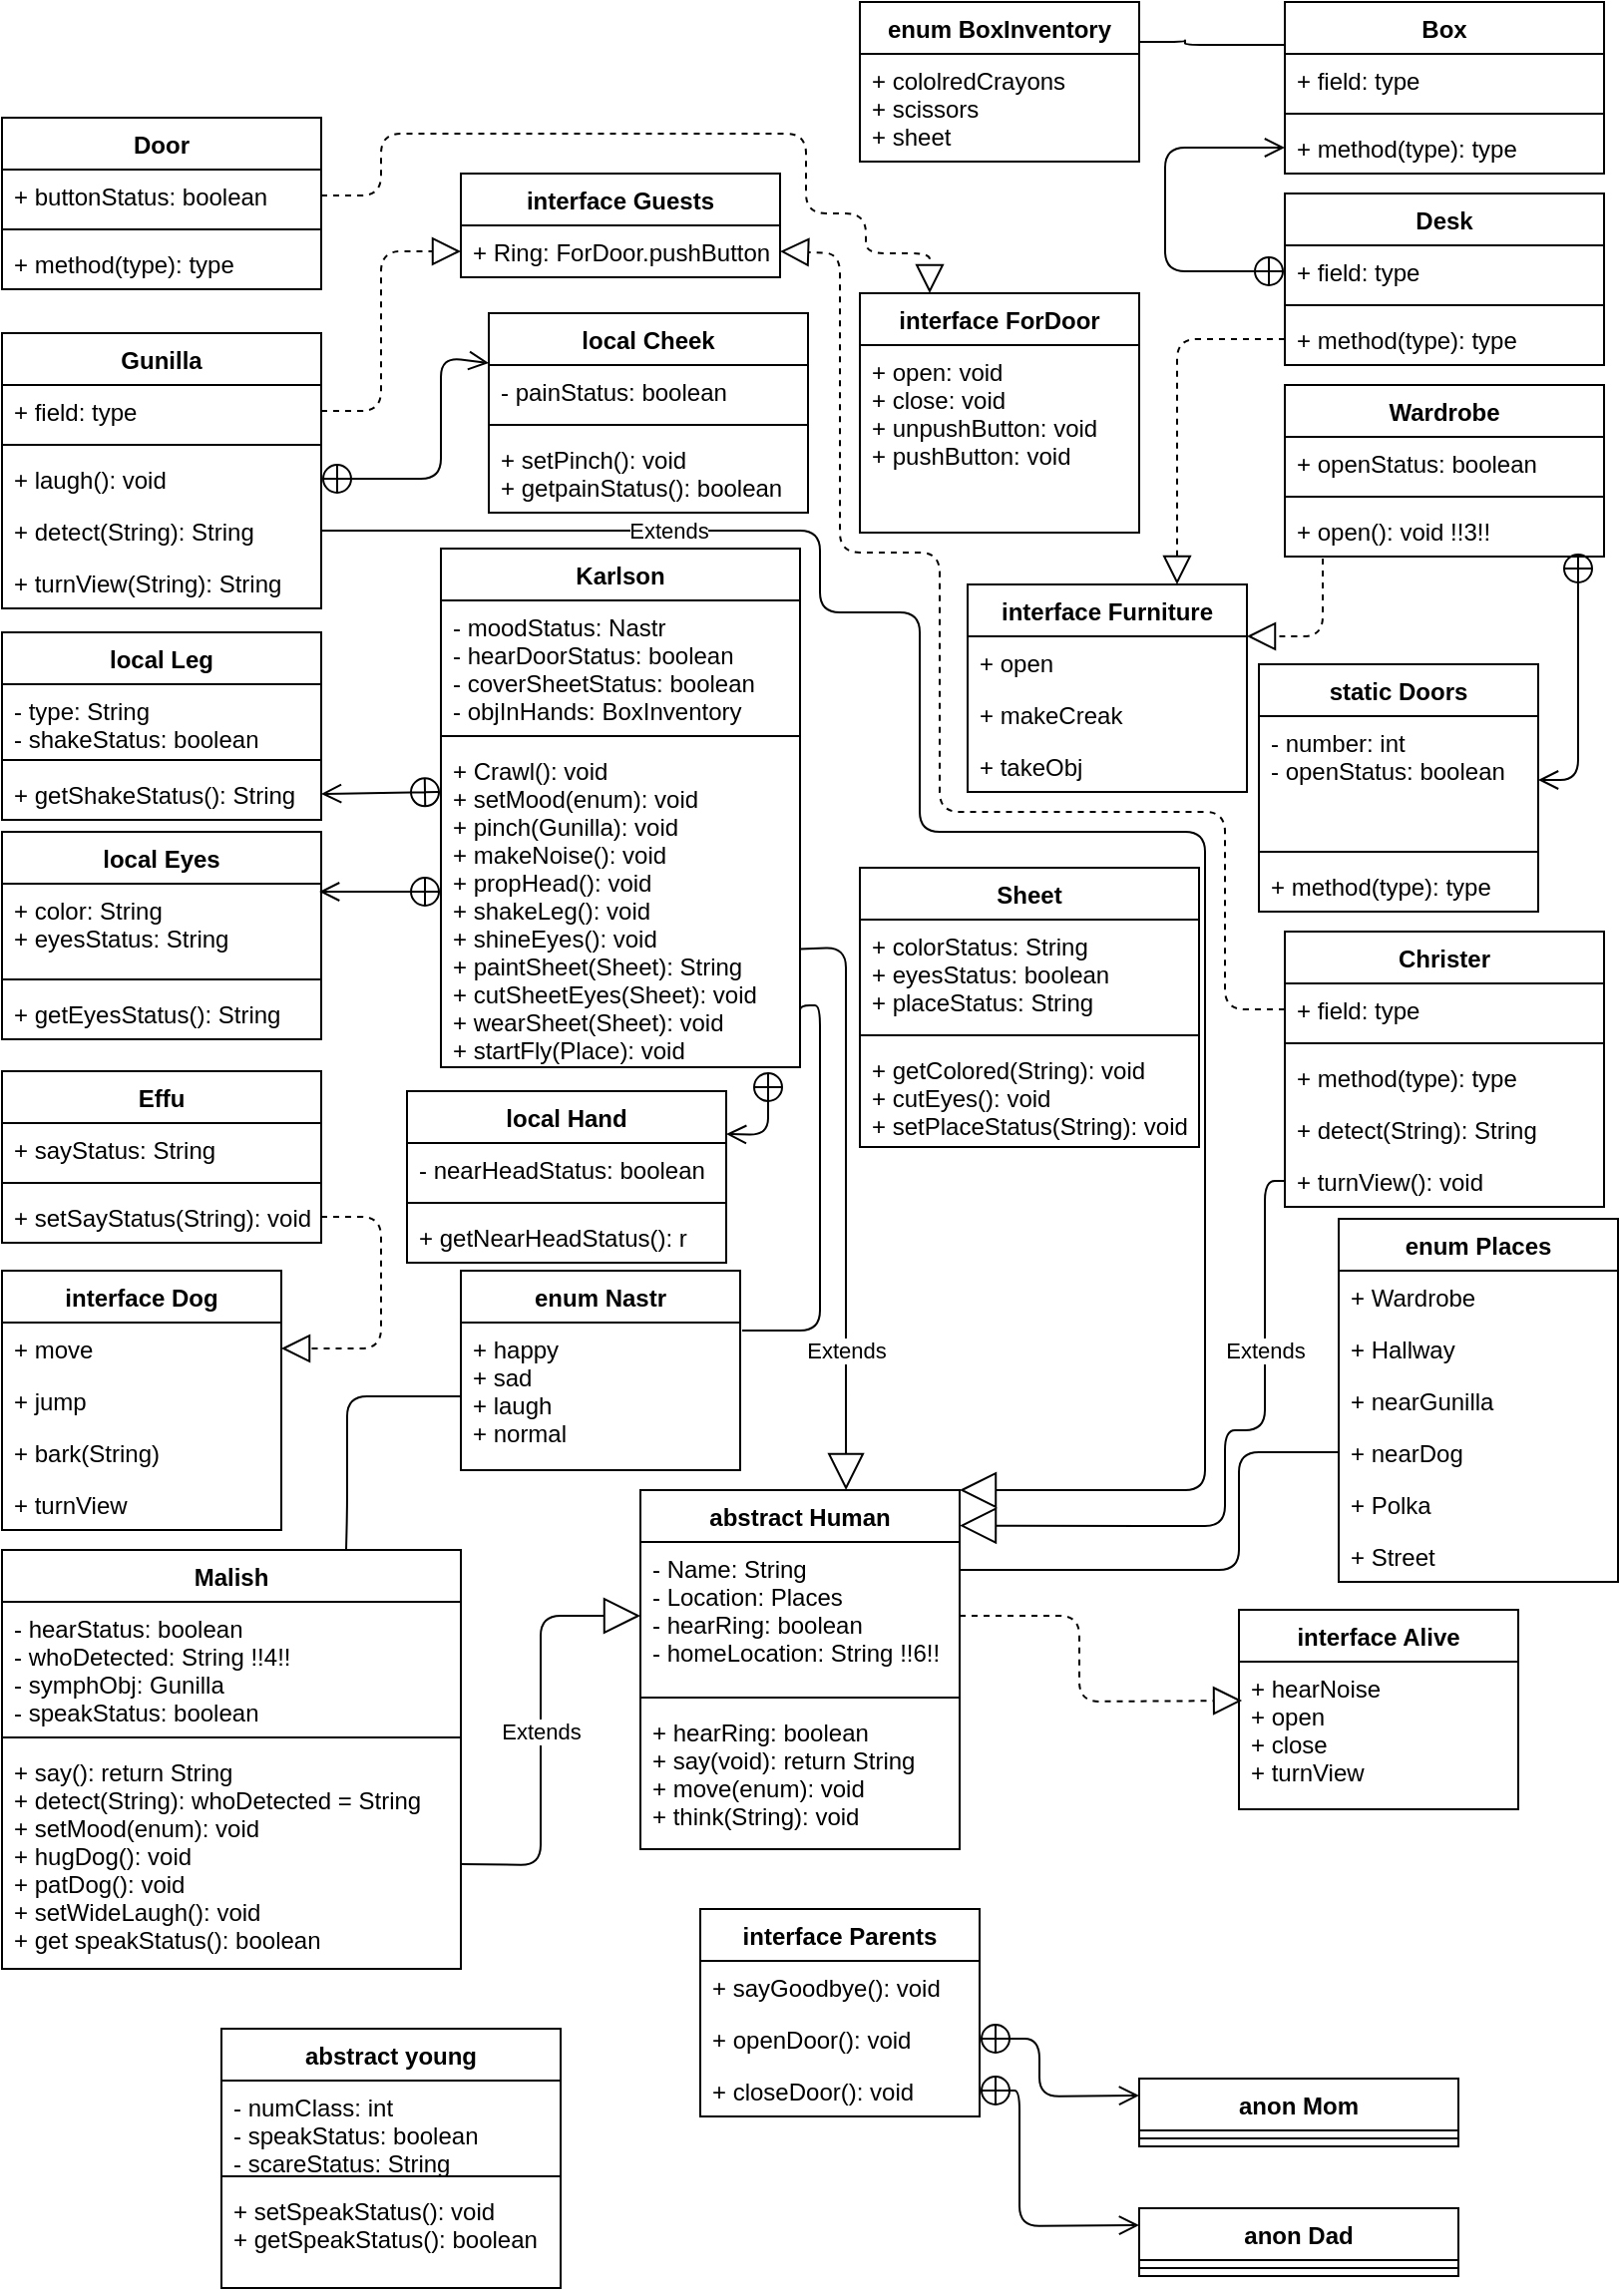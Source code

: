 <mxfile version="14.4.9" type="github">
  <diagram id="C5RBs43oDa-KdzZeNtuy" name="Page-1">
    <mxGraphModel dx="870" dy="623" grid="1" gridSize="10" guides="1" tooltips="1" connect="1" arrows="1" fold="1" page="1" pageScale="1" pageWidth="827" pageHeight="1169" math="0" shadow="0">
      <root>
        <mxCell id="WIyWlLk6GJQsqaUBKTNV-0" />
        <mxCell id="WIyWlLk6GJQsqaUBKTNV-1" parent="WIyWlLk6GJQsqaUBKTNV-0" />
        <mxCell id="yLyiOO5jgL0NWsvrxr1y-10" value="Malish" style="swimlane;fontStyle=1;align=center;verticalAlign=top;childLayout=stackLayout;horizontal=1;startSize=26;horizontalStack=0;resizeParent=1;resizeParentMax=0;resizeLast=0;collapsible=1;marginBottom=0;" parent="WIyWlLk6GJQsqaUBKTNV-1" vertex="1">
          <mxGeometry x="17" y="790" width="230" height="210" as="geometry" />
        </mxCell>
        <mxCell id="yLyiOO5jgL0NWsvrxr1y-11" value="- hearStatus: boolean&#xa;- whoDetected: String !!4!!&#xa;- symphObj: Gunilla&#xa;- speakStatus: boolean" style="text;strokeColor=none;fillColor=none;align=left;verticalAlign=top;spacingLeft=4;spacingRight=4;overflow=hidden;rotatable=0;points=[[0,0.5],[1,0.5]];portConstraint=eastwest;" parent="yLyiOO5jgL0NWsvrxr1y-10" vertex="1">
          <mxGeometry y="26" width="230" height="64" as="geometry" />
        </mxCell>
        <mxCell id="yLyiOO5jgL0NWsvrxr1y-12" value="" style="line;strokeWidth=1;fillColor=none;align=left;verticalAlign=middle;spacingTop=-1;spacingLeft=3;spacingRight=3;rotatable=0;labelPosition=right;points=[];portConstraint=eastwest;" parent="yLyiOO5jgL0NWsvrxr1y-10" vertex="1">
          <mxGeometry y="90" width="230" height="8" as="geometry" />
        </mxCell>
        <mxCell id="yLyiOO5jgL0NWsvrxr1y-13" value="+ say(): return String&#xa;+ detect(String): whoDetected = String&#xa;+ setMood(enum): void&#xa;+ hugDog(): void&#xa;+ patDog(): void&#xa;+ setWideLaugh(): void&#xa;+ get speakStatus(): boolean" style="text;strokeColor=none;fillColor=none;align=left;verticalAlign=top;spacingLeft=4;spacingRight=4;overflow=hidden;rotatable=0;points=[[0,0.5],[1,0.5]];portConstraint=eastwest;" parent="yLyiOO5jgL0NWsvrxr1y-10" vertex="1">
          <mxGeometry y="98" width="230" height="112" as="geometry" />
        </mxCell>
        <mxCell id="yLyiOO5jgL0NWsvrxr1y-14" value="Karlson" style="swimlane;fontStyle=1;align=center;verticalAlign=top;childLayout=stackLayout;horizontal=1;startSize=26;horizontalStack=0;resizeParent=1;resizeParentMax=0;resizeLast=0;collapsible=1;marginBottom=0;" parent="WIyWlLk6GJQsqaUBKTNV-1" vertex="1">
          <mxGeometry x="237" y="288" width="180" height="260" as="geometry" />
        </mxCell>
        <mxCell id="yLyiOO5jgL0NWsvrxr1y-15" value="- moodStatus: Nastr&#xa;- hearDoorStatus: boolean&#xa;- coverSheetStatus: boolean&#xa;- objInHands: BoxInventory" style="text;strokeColor=none;fillColor=none;align=left;verticalAlign=top;spacingLeft=4;spacingRight=4;overflow=hidden;rotatable=0;points=[[0,0.5],[1,0.5]];portConstraint=eastwest;" parent="yLyiOO5jgL0NWsvrxr1y-14" vertex="1">
          <mxGeometry y="26" width="180" height="64" as="geometry" />
        </mxCell>
        <mxCell id="yLyiOO5jgL0NWsvrxr1y-16" value="" style="line;strokeWidth=1;fillColor=none;align=left;verticalAlign=middle;spacingTop=-1;spacingLeft=3;spacingRight=3;rotatable=0;labelPosition=right;points=[];portConstraint=eastwest;" parent="yLyiOO5jgL0NWsvrxr1y-14" vertex="1">
          <mxGeometry y="90" width="180" height="8" as="geometry" />
        </mxCell>
        <mxCell id="yLyiOO5jgL0NWsvrxr1y-17" value="+ Crawl(): void&#xa;+ setMood(enum): void&#xa;+ pinch(Gunilla): void&#xa;+ makeNoise(): void&#xa;+ propHead(): void&#xa;+ shakeLeg(): void&#xa;+ shineEyes(): void&#xa;+ paintSheet(Sheet): String&#xa;+ cutSheetEyes(Sheet): void&#xa;+ wearSheet(Sheet): void&#xa;+ startFly(Place): void" style="text;strokeColor=none;fillColor=none;align=left;verticalAlign=top;spacingLeft=4;spacingRight=4;overflow=hidden;rotatable=0;points=[[0,0.5],[1,0.5]];portConstraint=eastwest;" parent="yLyiOO5jgL0NWsvrxr1y-14" vertex="1">
          <mxGeometry y="98" width="180" height="162" as="geometry" />
        </mxCell>
        <mxCell id="yLyiOO5jgL0NWsvrxr1y-18" value="enum Places" style="swimlane;fontStyle=1;childLayout=stackLayout;horizontal=1;startSize=26;fillColor=none;horizontalStack=0;resizeParent=1;resizeParentMax=0;resizeLast=0;collapsible=1;marginBottom=0;" parent="WIyWlLk6GJQsqaUBKTNV-1" vertex="1">
          <mxGeometry x="687" y="624" width="140" height="182" as="geometry" />
        </mxCell>
        <mxCell id="yLyiOO5jgL0NWsvrxr1y-19" value="+ Wardrobe" style="text;strokeColor=none;fillColor=none;align=left;verticalAlign=top;spacingLeft=4;spacingRight=4;overflow=hidden;rotatable=0;points=[[0,0.5],[1,0.5]];portConstraint=eastwest;" parent="yLyiOO5jgL0NWsvrxr1y-18" vertex="1">
          <mxGeometry y="26" width="140" height="26" as="geometry" />
        </mxCell>
        <mxCell id="Pf3YUpGVRyEl7sNkMcrn-45" value="+ Hallway" style="text;strokeColor=none;fillColor=none;align=left;verticalAlign=top;spacingLeft=4;spacingRight=4;overflow=hidden;rotatable=0;points=[[0,0.5],[1,0.5]];portConstraint=eastwest;" vertex="1" parent="yLyiOO5jgL0NWsvrxr1y-18">
          <mxGeometry y="52" width="140" height="26" as="geometry" />
        </mxCell>
        <mxCell id="Pf3YUpGVRyEl7sNkMcrn-55" value="+ nearGunilla" style="text;strokeColor=none;fillColor=none;align=left;verticalAlign=top;spacingLeft=4;spacingRight=4;overflow=hidden;rotatable=0;points=[[0,0.5],[1,0.5]];portConstraint=eastwest;" vertex="1" parent="yLyiOO5jgL0NWsvrxr1y-18">
          <mxGeometry y="78" width="140" height="26" as="geometry" />
        </mxCell>
        <mxCell id="Pf3YUpGVRyEl7sNkMcrn-63" value="+ nearDog" style="text;strokeColor=none;fillColor=none;align=left;verticalAlign=top;spacingLeft=4;spacingRight=4;overflow=hidden;rotatable=0;points=[[0,0.5],[1,0.5]];portConstraint=eastwest;" vertex="1" parent="yLyiOO5jgL0NWsvrxr1y-18">
          <mxGeometry y="104" width="140" height="26" as="geometry" />
        </mxCell>
        <mxCell id="yLyiOO5jgL0NWsvrxr1y-20" value="+ Polka" style="text;strokeColor=none;fillColor=none;align=left;verticalAlign=top;spacingLeft=4;spacingRight=4;overflow=hidden;rotatable=0;points=[[0,0.5],[1,0.5]];portConstraint=eastwest;" parent="yLyiOO5jgL0NWsvrxr1y-18" vertex="1">
          <mxGeometry y="130" width="140" height="26" as="geometry" />
        </mxCell>
        <mxCell id="yLyiOO5jgL0NWsvrxr1y-21" value="+ Street" style="text;strokeColor=none;fillColor=none;align=left;verticalAlign=top;spacingLeft=4;spacingRight=4;overflow=hidden;rotatable=0;points=[[0,0.5],[1,0.5]];portConstraint=eastwest;" parent="yLyiOO5jgL0NWsvrxr1y-18" vertex="1">
          <mxGeometry y="156" width="140" height="26" as="geometry" />
        </mxCell>
        <mxCell id="yLyiOO5jgL0NWsvrxr1y-25" value="" style="endArrow=none;html=1;edgeStyle=orthogonalEdgeStyle;exitX=0;exitY=0.5;exitDx=0;exitDy=0;" parent="WIyWlLk6GJQsqaUBKTNV-1" source="Pf3YUpGVRyEl7sNkMcrn-63" edge="1">
          <mxGeometry relative="1" as="geometry">
            <mxPoint x="337" y="810" as="sourcePoint" />
            <mxPoint x="497" y="800" as="targetPoint" />
            <Array as="points">
              <mxPoint x="637" y="741" />
              <mxPoint x="637" y="800" />
            </Array>
          </mxGeometry>
        </mxCell>
        <mxCell id="yLyiOO5jgL0NWsvrxr1y-30" value="Extends" style="endArrow=block;endSize=16;endFill=0;html=1;exitX=1;exitY=0.75;exitDx=0;exitDy=0;entryX=0;entryY=0.5;entryDx=0;entryDy=0;" parent="WIyWlLk6GJQsqaUBKTNV-1" source="yLyiOO5jgL0NWsvrxr1y-10" target="Pf3YUpGVRyEl7sNkMcrn-26" edge="1">
          <mxGeometry width="160" relative="1" as="geometry">
            <mxPoint x="417" y="850" as="sourcePoint" />
            <mxPoint x="337.48" y="858" as="targetPoint" />
            <Array as="points">
              <mxPoint x="287" y="948" />
              <mxPoint x="287" y="823" />
            </Array>
          </mxGeometry>
        </mxCell>
        <mxCell id="yLyiOO5jgL0NWsvrxr1y-31" value="Extends" style="endArrow=block;endSize=16;endFill=0;html=1;entryX=0.644;entryY=0;entryDx=0;entryDy=0;exitX=1;exitY=0.634;exitDx=0;exitDy=0;exitPerimeter=0;entryPerimeter=0;" parent="WIyWlLk6GJQsqaUBKTNV-1" source="yLyiOO5jgL0NWsvrxr1y-17" edge="1" target="Pf3YUpGVRyEl7sNkMcrn-25">
          <mxGeometry x="0.525" width="160" relative="1" as="geometry">
            <mxPoint x="457" y="530" as="sourcePoint" />
            <mxPoint x="489" y="750" as="targetPoint" />
            <Array as="points">
              <mxPoint x="440" y="488" />
              <mxPoint x="440" y="700" />
            </Array>
            <mxPoint as="offset" />
          </mxGeometry>
        </mxCell>
        <mxCell id="yLyiOO5jgL0NWsvrxr1y-32" value="interface Alive" style="swimlane;fontStyle=1;childLayout=stackLayout;horizontal=1;startSize=26;fillColor=none;horizontalStack=0;resizeParent=1;resizeParentMax=0;resizeLast=0;collapsible=1;marginBottom=0;" parent="WIyWlLk6GJQsqaUBKTNV-1" vertex="1">
          <mxGeometry x="637" y="820" width="140" height="100" as="geometry" />
        </mxCell>
        <mxCell id="yLyiOO5jgL0NWsvrxr1y-33" value="+ hearNoise&#xa;+ open&#xa;+ close&#xa;+ turnView&#xa;" style="text;strokeColor=none;fillColor=none;align=left;verticalAlign=top;spacingLeft=4;spacingRight=4;overflow=hidden;rotatable=0;points=[[0,0.5],[1,0.5]];portConstraint=eastwest;" parent="yLyiOO5jgL0NWsvrxr1y-32" vertex="1">
          <mxGeometry y="26" width="140" height="74" as="geometry" />
        </mxCell>
        <mxCell id="yLyiOO5jgL0NWsvrxr1y-36" value="" style="endArrow=block;dashed=1;endFill=0;endSize=12;html=1;entryX=0.011;entryY=0.264;entryDx=0;entryDy=0;exitX=1;exitY=0.5;exitDx=0;exitDy=0;entryPerimeter=0;" parent="WIyWlLk6GJQsqaUBKTNV-1" source="Pf3YUpGVRyEl7sNkMcrn-26" target="yLyiOO5jgL0NWsvrxr1y-33" edge="1">
          <mxGeometry width="160" relative="1" as="geometry">
            <mxPoint x="496.04" y="856.964" as="sourcePoint" />
            <mxPoint x="647" y="884.956" as="targetPoint" />
            <Array as="points">
              <mxPoint x="557" y="823" />
              <mxPoint x="557" y="866" />
            </Array>
          </mxGeometry>
        </mxCell>
        <mxCell id="yLyiOO5jgL0NWsvrxr1y-37" value="Wardrobe" style="swimlane;fontStyle=1;align=center;verticalAlign=top;childLayout=stackLayout;horizontal=1;startSize=26;horizontalStack=0;resizeParent=1;resizeParentMax=0;resizeLast=0;collapsible=1;marginBottom=0;" parent="WIyWlLk6GJQsqaUBKTNV-1" vertex="1">
          <mxGeometry x="660" y="206" width="160" height="86" as="geometry" />
        </mxCell>
        <mxCell id="yLyiOO5jgL0NWsvrxr1y-38" value="+ openStatus: boolean&#xa;" style="text;strokeColor=none;fillColor=none;align=left;verticalAlign=top;spacingLeft=4;spacingRight=4;overflow=hidden;rotatable=0;points=[[0,0.5],[1,0.5]];portConstraint=eastwest;" parent="yLyiOO5jgL0NWsvrxr1y-37" vertex="1">
          <mxGeometry y="26" width="160" height="26" as="geometry" />
        </mxCell>
        <mxCell id="yLyiOO5jgL0NWsvrxr1y-39" value="" style="line;strokeWidth=1;fillColor=none;align=left;verticalAlign=middle;spacingTop=-1;spacingLeft=3;spacingRight=3;rotatable=0;labelPosition=right;points=[];portConstraint=eastwest;" parent="yLyiOO5jgL0NWsvrxr1y-37" vertex="1">
          <mxGeometry y="52" width="160" height="8" as="geometry" />
        </mxCell>
        <mxCell id="yLyiOO5jgL0NWsvrxr1y-40" value="+ open(): void !!3!!" style="text;strokeColor=none;fillColor=none;align=left;verticalAlign=top;spacingLeft=4;spacingRight=4;overflow=hidden;rotatable=0;points=[[0,0.5],[1,0.5]];portConstraint=eastwest;" parent="yLyiOO5jgL0NWsvrxr1y-37" vertex="1">
          <mxGeometry y="60" width="160" height="26" as="geometry" />
        </mxCell>
        <mxCell id="yLyiOO5jgL0NWsvrxr1y-41" value="static Doors" style="swimlane;fontStyle=1;align=center;verticalAlign=top;childLayout=stackLayout;horizontal=1;startSize=26;horizontalStack=0;resizeParent=1;resizeParentMax=0;resizeLast=0;collapsible=1;marginBottom=0;" parent="WIyWlLk6GJQsqaUBKTNV-1" vertex="1">
          <mxGeometry x="647" y="346" width="140" height="124" as="geometry" />
        </mxCell>
        <mxCell id="yLyiOO5jgL0NWsvrxr1y-42" value="- number: int&#xa;- openStatus: boolean" style="text;strokeColor=none;fillColor=none;align=left;verticalAlign=top;spacingLeft=4;spacingRight=4;overflow=hidden;rotatable=0;points=[[0,0.5],[1,0.5]];portConstraint=eastwest;" parent="yLyiOO5jgL0NWsvrxr1y-41" vertex="1">
          <mxGeometry y="26" width="140" height="64" as="geometry" />
        </mxCell>
        <mxCell id="yLyiOO5jgL0NWsvrxr1y-43" value="" style="line;strokeWidth=1;fillColor=none;align=left;verticalAlign=middle;spacingTop=-1;spacingLeft=3;spacingRight=3;rotatable=0;labelPosition=right;points=[];portConstraint=eastwest;" parent="yLyiOO5jgL0NWsvrxr1y-41" vertex="1">
          <mxGeometry y="90" width="140" height="8" as="geometry" />
        </mxCell>
        <mxCell id="yLyiOO5jgL0NWsvrxr1y-44" value="+ method(type): type" style="text;strokeColor=none;fillColor=none;align=left;verticalAlign=top;spacingLeft=4;spacingRight=4;overflow=hidden;rotatable=0;points=[[0,0.5],[1,0.5]];portConstraint=eastwest;" parent="yLyiOO5jgL0NWsvrxr1y-41" vertex="1">
          <mxGeometry y="98" width="140" height="26" as="geometry" />
        </mxCell>
        <mxCell id="yLyiOO5jgL0NWsvrxr1y-46" value="interface Furniture" style="swimlane;fontStyle=1;childLayout=stackLayout;horizontal=1;startSize=26;fillColor=none;horizontalStack=0;resizeParent=1;resizeParentMax=0;resizeLast=0;collapsible=1;marginBottom=0;" parent="WIyWlLk6GJQsqaUBKTNV-1" vertex="1">
          <mxGeometry x="501" y="306" width="140" height="104" as="geometry" />
        </mxCell>
        <mxCell id="yLyiOO5jgL0NWsvrxr1y-47" value="+ open" style="text;strokeColor=none;fillColor=none;align=left;verticalAlign=top;spacingLeft=4;spacingRight=4;overflow=hidden;rotatable=0;points=[[0,0.5],[1,0.5]];portConstraint=eastwest;" parent="yLyiOO5jgL0NWsvrxr1y-46" vertex="1">
          <mxGeometry y="26" width="140" height="26" as="geometry" />
        </mxCell>
        <mxCell id="BtqtxrZHZTV9ylwsK_rT-46" value="+ makeCreak" style="text;strokeColor=none;fillColor=none;align=left;verticalAlign=top;spacingLeft=4;spacingRight=4;overflow=hidden;rotatable=0;points=[[0,0.5],[1,0.5]];portConstraint=eastwest;" vertex="1" parent="yLyiOO5jgL0NWsvrxr1y-46">
          <mxGeometry y="52" width="140" height="26" as="geometry" />
        </mxCell>
        <mxCell id="yLyiOO5jgL0NWsvrxr1y-48" value="+ takeObj" style="text;strokeColor=none;fillColor=none;align=left;verticalAlign=top;spacingLeft=4;spacingRight=4;overflow=hidden;rotatable=0;points=[[0,0.5],[1,0.5]];portConstraint=eastwest;" parent="yLyiOO5jgL0NWsvrxr1y-46" vertex="1">
          <mxGeometry y="78" width="140" height="26" as="geometry" />
        </mxCell>
        <mxCell id="yLyiOO5jgL0NWsvrxr1y-53" value="interface ForDoor" style="swimlane;fontStyle=1;childLayout=stackLayout;horizontal=1;startSize=26;fillColor=none;horizontalStack=0;resizeParent=1;resizeParentMax=0;resizeLast=0;collapsible=1;marginBottom=0;" parent="WIyWlLk6GJQsqaUBKTNV-1" vertex="1">
          <mxGeometry x="447" y="160" width="140" height="120" as="geometry" />
        </mxCell>
        <mxCell id="yLyiOO5jgL0NWsvrxr1y-56" value="+ open: void&#xa;+ close: void&#xa;+ unpushButton: void&#xa;+ pushButton: void" style="text;strokeColor=none;fillColor=none;align=left;verticalAlign=top;spacingLeft=4;spacingRight=4;overflow=hidden;rotatable=0;points=[[0,0.5],[1,0.5]];portConstraint=eastwest;" parent="yLyiOO5jgL0NWsvrxr1y-53" vertex="1">
          <mxGeometry y="26" width="140" height="94" as="geometry" />
        </mxCell>
        <mxCell id="yLyiOO5jgL0NWsvrxr1y-57" value="Door" style="swimlane;fontStyle=1;align=center;verticalAlign=top;childLayout=stackLayout;horizontal=1;startSize=26;horizontalStack=0;resizeParent=1;resizeParentMax=0;resizeLast=0;collapsible=1;marginBottom=0;" parent="WIyWlLk6GJQsqaUBKTNV-1" vertex="1">
          <mxGeometry x="17" y="72" width="160" height="86" as="geometry" />
        </mxCell>
        <mxCell id="yLyiOO5jgL0NWsvrxr1y-58" value="+ buttonStatus: boolean" style="text;strokeColor=none;fillColor=none;align=left;verticalAlign=top;spacingLeft=4;spacingRight=4;overflow=hidden;rotatable=0;points=[[0,0.5],[1,0.5]];portConstraint=eastwest;" parent="yLyiOO5jgL0NWsvrxr1y-57" vertex="1">
          <mxGeometry y="26" width="160" height="26" as="geometry" />
        </mxCell>
        <mxCell id="yLyiOO5jgL0NWsvrxr1y-59" value="" style="line;strokeWidth=1;fillColor=none;align=left;verticalAlign=middle;spacingTop=-1;spacingLeft=3;spacingRight=3;rotatable=0;labelPosition=right;points=[];portConstraint=eastwest;" parent="yLyiOO5jgL0NWsvrxr1y-57" vertex="1">
          <mxGeometry y="52" width="160" height="8" as="geometry" />
        </mxCell>
        <mxCell id="yLyiOO5jgL0NWsvrxr1y-60" value="+ method(type): type" style="text;strokeColor=none;fillColor=none;align=left;verticalAlign=top;spacingLeft=4;spacingRight=4;overflow=hidden;rotatable=0;points=[[0,0.5],[1,0.5]];portConstraint=eastwest;" parent="yLyiOO5jgL0NWsvrxr1y-57" vertex="1">
          <mxGeometry y="60" width="160" height="26" as="geometry" />
        </mxCell>
        <mxCell id="yLyiOO5jgL0NWsvrxr1y-62" value="enum Nastr" style="swimlane;fontStyle=1;childLayout=stackLayout;horizontal=1;startSize=26;fillColor=none;horizontalStack=0;resizeParent=1;resizeParentMax=0;resizeLast=0;collapsible=1;marginBottom=0;" parent="WIyWlLk6GJQsqaUBKTNV-1" vertex="1">
          <mxGeometry x="247" y="650" width="140" height="100" as="geometry" />
        </mxCell>
        <mxCell id="yLyiOO5jgL0NWsvrxr1y-63" value="+ happy&#xa;+ sad&#xa;+ laugh&#xa;+ normal" style="text;strokeColor=none;fillColor=none;align=left;verticalAlign=top;spacingLeft=4;spacingRight=4;overflow=hidden;rotatable=0;points=[[0,0.5],[1,0.5]];portConstraint=eastwest;" parent="yLyiOO5jgL0NWsvrxr1y-62" vertex="1">
          <mxGeometry y="26" width="140" height="74" as="geometry" />
        </mxCell>
        <mxCell id="yLyiOO5jgL0NWsvrxr1y-70" value="Gunilla" style="swimlane;fontStyle=1;align=center;verticalAlign=top;childLayout=stackLayout;horizontal=1;startSize=26;horizontalStack=0;resizeParent=1;resizeParentMax=0;resizeLast=0;collapsible=1;marginBottom=0;" parent="WIyWlLk6GJQsqaUBKTNV-1" vertex="1">
          <mxGeometry x="17" y="180" width="160" height="138" as="geometry" />
        </mxCell>
        <mxCell id="yLyiOO5jgL0NWsvrxr1y-71" value="+ field: type" style="text;strokeColor=none;fillColor=none;align=left;verticalAlign=top;spacingLeft=4;spacingRight=4;overflow=hidden;rotatable=0;points=[[0,0.5],[1,0.5]];portConstraint=eastwest;" parent="yLyiOO5jgL0NWsvrxr1y-70" vertex="1">
          <mxGeometry y="26" width="160" height="26" as="geometry" />
        </mxCell>
        <mxCell id="yLyiOO5jgL0NWsvrxr1y-72" value="" style="line;strokeWidth=1;fillColor=none;align=left;verticalAlign=middle;spacingTop=-1;spacingLeft=3;spacingRight=3;rotatable=0;labelPosition=right;points=[];portConstraint=eastwest;" parent="yLyiOO5jgL0NWsvrxr1y-70" vertex="1">
          <mxGeometry y="52" width="160" height="8" as="geometry" />
        </mxCell>
        <mxCell id="Pf3YUpGVRyEl7sNkMcrn-66" value="+ laugh(): void" style="text;strokeColor=none;fillColor=none;align=left;verticalAlign=top;spacingLeft=4;spacingRight=4;overflow=hidden;rotatable=0;points=[[0,0.5],[1,0.5]];portConstraint=eastwest;" vertex="1" parent="yLyiOO5jgL0NWsvrxr1y-70">
          <mxGeometry y="60" width="160" height="26" as="geometry" />
        </mxCell>
        <mxCell id="Pf3YUpGVRyEl7sNkMcrn-65" value="+ detect(String): String" style="text;strokeColor=none;fillColor=none;align=left;verticalAlign=top;spacingLeft=4;spacingRight=4;overflow=hidden;rotatable=0;points=[[0,0.5],[1,0.5]];portConstraint=eastwest;" vertex="1" parent="yLyiOO5jgL0NWsvrxr1y-70">
          <mxGeometry y="86" width="160" height="26" as="geometry" />
        </mxCell>
        <mxCell id="yLyiOO5jgL0NWsvrxr1y-73" value="+ turnView(String): String" style="text;strokeColor=none;fillColor=none;align=left;verticalAlign=top;spacingLeft=4;spacingRight=4;overflow=hidden;rotatable=0;points=[[0,0.5],[1,0.5]];portConstraint=eastwest;" parent="yLyiOO5jgL0NWsvrxr1y-70" vertex="1">
          <mxGeometry y="112" width="160" height="26" as="geometry" />
        </mxCell>
        <mxCell id="yLyiOO5jgL0NWsvrxr1y-74" value="Christer" style="swimlane;fontStyle=1;align=center;verticalAlign=top;childLayout=stackLayout;horizontal=1;startSize=26;horizontalStack=0;resizeParent=1;resizeParentMax=0;resizeLast=0;collapsible=1;marginBottom=0;" parent="WIyWlLk6GJQsqaUBKTNV-1" vertex="1">
          <mxGeometry x="660" y="480" width="160" height="138" as="geometry" />
        </mxCell>
        <mxCell id="yLyiOO5jgL0NWsvrxr1y-75" value="+ field: type" style="text;strokeColor=none;fillColor=none;align=left;verticalAlign=top;spacingLeft=4;spacingRight=4;overflow=hidden;rotatable=0;points=[[0,0.5],[1,0.5]];portConstraint=eastwest;" parent="yLyiOO5jgL0NWsvrxr1y-74" vertex="1">
          <mxGeometry y="26" width="160" height="26" as="geometry" />
        </mxCell>
        <mxCell id="yLyiOO5jgL0NWsvrxr1y-76" value="" style="line;strokeWidth=1;fillColor=none;align=left;verticalAlign=middle;spacingTop=-1;spacingLeft=3;spacingRight=3;rotatable=0;labelPosition=right;points=[];portConstraint=eastwest;" parent="yLyiOO5jgL0NWsvrxr1y-74" vertex="1">
          <mxGeometry y="52" width="160" height="8" as="geometry" />
        </mxCell>
        <mxCell id="yLyiOO5jgL0NWsvrxr1y-77" value="+ method(type): type" style="text;strokeColor=none;fillColor=none;align=left;verticalAlign=top;spacingLeft=4;spacingRight=4;overflow=hidden;rotatable=0;points=[[0,0.5],[1,0.5]];portConstraint=eastwest;" parent="yLyiOO5jgL0NWsvrxr1y-74" vertex="1">
          <mxGeometry y="60" width="160" height="26" as="geometry" />
        </mxCell>
        <mxCell id="Pf3YUpGVRyEl7sNkMcrn-67" value="+ detect(String): String" style="text;strokeColor=none;fillColor=none;align=left;verticalAlign=top;spacingLeft=4;spacingRight=4;overflow=hidden;rotatable=0;points=[[0,0.5],[1,0.5]];portConstraint=eastwest;" vertex="1" parent="yLyiOO5jgL0NWsvrxr1y-74">
          <mxGeometry y="86" width="160" height="26" as="geometry" />
        </mxCell>
        <mxCell id="Pf3YUpGVRyEl7sNkMcrn-64" value="+ turnView(): void&#xa;" style="text;strokeColor=none;fillColor=none;align=left;verticalAlign=top;spacingLeft=4;spacingRight=4;overflow=hidden;rotatable=0;points=[[0,0.5],[1,0.5]];portConstraint=eastwest;" vertex="1" parent="yLyiOO5jgL0NWsvrxr1y-74">
          <mxGeometry y="112" width="160" height="26" as="geometry" />
        </mxCell>
        <mxCell id="yLyiOO5jgL0NWsvrxr1y-78" value="Extends" style="endArrow=block;endSize=16;endFill=0;html=1;entryX=1;entryY=-0.111;entryDx=0;entryDy=0;entryPerimeter=0;exitX=0;exitY=0.5;exitDx=0;exitDy=0;" parent="WIyWlLk6GJQsqaUBKTNV-1" source="Pf3YUpGVRyEl7sNkMcrn-64" target="Pf3YUpGVRyEl7sNkMcrn-26" edge="1">
          <mxGeometry x="-0.434" width="160" relative="1" as="geometry">
            <mxPoint x="600" y="590" as="sourcePoint" />
            <mxPoint x="497" y="782.002" as="targetPoint" />
            <Array as="points">
              <mxPoint x="650" y="605" />
              <mxPoint x="650" y="730" />
              <mxPoint x="630" y="730" />
              <mxPoint x="630" y="778" />
              <mxPoint x="600" y="778" />
            </Array>
            <mxPoint as="offset" />
          </mxGeometry>
        </mxCell>
        <mxCell id="yLyiOO5jgL0NWsvrxr1y-79" value="Extends" style="endArrow=block;endSize=16;endFill=0;html=1;exitX=1;exitY=0.5;exitDx=0;exitDy=0;entryX=1;entryY=0;entryDx=0;entryDy=0;" parent="WIyWlLk6GJQsqaUBKTNV-1" source="Pf3YUpGVRyEl7sNkMcrn-65" edge="1" target="Pf3YUpGVRyEl7sNkMcrn-25">
          <mxGeometry x="-0.669" width="160" relative="1" as="geometry">
            <mxPoint x="387" y="720" as="sourcePoint" />
            <mxPoint x="337" y="773" as="targetPoint" />
            <Array as="points">
              <mxPoint x="227" y="279" />
              <mxPoint x="427" y="279" />
              <mxPoint x="427" y="320" />
              <mxPoint x="477" y="320" />
              <mxPoint x="477" y="430" />
              <mxPoint x="620" y="430" />
              <mxPoint x="620" y="760" />
            </Array>
            <mxPoint as="offset" />
          </mxGeometry>
        </mxCell>
        <mxCell id="yLyiOO5jgL0NWsvrxr1y-80" value="" style="endArrow=block;dashed=1;endFill=0;endSize=12;html=1;exitX=1;exitY=0.5;exitDx=0;exitDy=0;entryX=0.25;entryY=0;entryDx=0;entryDy=0;" parent="WIyWlLk6GJQsqaUBKTNV-1" source="yLyiOO5jgL0NWsvrxr1y-58" target="yLyiOO5jgL0NWsvrxr1y-53" edge="1">
          <mxGeometry width="160" relative="1" as="geometry">
            <mxPoint x="387" y="540" as="sourcePoint" />
            <mxPoint x="547" y="540" as="targetPoint" />
            <Array as="points">
              <mxPoint x="207" y="111" />
              <mxPoint x="207" y="80" />
              <mxPoint x="420" y="80" />
              <mxPoint x="420" y="120" />
              <mxPoint x="450" y="120" />
              <mxPoint x="450" y="140" />
              <mxPoint x="482" y="140" />
            </Array>
          </mxGeometry>
        </mxCell>
        <mxCell id="yLyiOO5jgL0NWsvrxr1y-81" value="" style="endArrow=block;dashed=1;endFill=0;endSize=12;html=1;exitX=1;exitY=0.5;exitDx=0;exitDy=0;entryX=0;entryY=0.5;entryDx=0;entryDy=0;" parent="WIyWlLk6GJQsqaUBKTNV-1" source="yLyiOO5jgL0NWsvrxr1y-71" target="Pf3YUpGVRyEl7sNkMcrn-11" edge="1">
          <mxGeometry width="160" relative="1" as="geometry">
            <mxPoint x="387" y="590" as="sourcePoint" />
            <mxPoint x="417" y="231" as="targetPoint" />
            <Array as="points">
              <mxPoint x="207" y="219" />
              <mxPoint x="207" y="139" />
            </Array>
          </mxGeometry>
        </mxCell>
        <mxCell id="yLyiOO5jgL0NWsvrxr1y-82" value="" style="endArrow=block;dashed=1;endFill=0;endSize=12;html=1;exitX=0;exitY=0.5;exitDx=0;exitDy=0;entryX=1;entryY=0.5;entryDx=0;entryDy=0;" parent="WIyWlLk6GJQsqaUBKTNV-1" source="yLyiOO5jgL0NWsvrxr1y-75" target="Pf3YUpGVRyEl7sNkMcrn-11" edge="1">
          <mxGeometry width="160" relative="1" as="geometry">
            <mxPoint x="387" y="590" as="sourcePoint" />
            <mxPoint x="534.12" y="246.99" as="targetPoint" />
            <Array as="points">
              <mxPoint x="630" y="519" />
              <mxPoint x="630" y="420" />
              <mxPoint x="487" y="420" />
              <mxPoint x="487" y="290" />
              <mxPoint x="437" y="290" />
              <mxPoint x="437" y="140" />
            </Array>
          </mxGeometry>
        </mxCell>
        <mxCell id="Pf3YUpGVRyEl7sNkMcrn-10" value="interface Guests" style="swimlane;fontStyle=1;childLayout=stackLayout;horizontal=1;startSize=26;fillColor=none;horizontalStack=0;resizeParent=1;resizeParentMax=0;resizeLast=0;collapsible=1;marginBottom=0;" vertex="1" parent="WIyWlLk6GJQsqaUBKTNV-1">
          <mxGeometry x="247" y="100" width="160" height="52" as="geometry" />
        </mxCell>
        <mxCell id="Pf3YUpGVRyEl7sNkMcrn-11" value="+ Ring: ForDoor.pushButton" style="text;strokeColor=none;fillColor=none;align=left;verticalAlign=top;spacingLeft=4;spacingRight=4;overflow=hidden;rotatable=0;points=[[0,0.5],[1,0.5]];portConstraint=eastwest;" vertex="1" parent="Pf3YUpGVRyEl7sNkMcrn-10">
          <mxGeometry y="26" width="160" height="26" as="geometry" />
        </mxCell>
        <mxCell id="Pf3YUpGVRyEl7sNkMcrn-19" value="anon Mom" style="swimlane;fontStyle=1;align=center;verticalAlign=top;childLayout=stackLayout;horizontal=1;startSize=26;horizontalStack=0;resizeParent=1;resizeParentMax=0;resizeLast=0;collapsible=1;marginBottom=0;" vertex="1" parent="WIyWlLk6GJQsqaUBKTNV-1">
          <mxGeometry x="587" y="1055" width="160" height="34" as="geometry" />
        </mxCell>
        <mxCell id="Pf3YUpGVRyEl7sNkMcrn-21" value="" style="line;strokeWidth=1;fillColor=none;align=left;verticalAlign=middle;spacingTop=-1;spacingLeft=3;spacingRight=3;rotatable=0;labelPosition=right;points=[];portConstraint=eastwest;" vertex="1" parent="Pf3YUpGVRyEl7sNkMcrn-19">
          <mxGeometry y="26" width="160" height="8" as="geometry" />
        </mxCell>
        <mxCell id="Pf3YUpGVRyEl7sNkMcrn-25" value="abstract Human" style="swimlane;fontStyle=1;align=center;verticalAlign=top;childLayout=stackLayout;horizontal=1;startSize=26;horizontalStack=0;resizeParent=1;resizeParentMax=0;resizeLast=0;collapsible=1;marginBottom=0;" vertex="1" parent="WIyWlLk6GJQsqaUBKTNV-1">
          <mxGeometry x="337" y="760" width="160" height="180" as="geometry">
            <mxRectangle x="330" y="290" width="120" height="26" as="alternateBounds" />
          </mxGeometry>
        </mxCell>
        <mxCell id="Pf3YUpGVRyEl7sNkMcrn-26" value="- Name: String&#xa;- Location: Places&#xa;- hearRing: boolean&#xa;- homeLocation: String !!6!!" style="text;strokeColor=none;fillColor=none;align=left;verticalAlign=top;spacingLeft=4;spacingRight=4;overflow=hidden;rotatable=0;points=[[0,0.5],[1,0.5]];portConstraint=eastwest;" vertex="1" parent="Pf3YUpGVRyEl7sNkMcrn-25">
          <mxGeometry y="26" width="160" height="74" as="geometry" />
        </mxCell>
        <mxCell id="Pf3YUpGVRyEl7sNkMcrn-27" value="" style="line;strokeWidth=1;fillColor=none;align=left;verticalAlign=middle;spacingTop=-1;spacingLeft=3;spacingRight=3;rotatable=0;labelPosition=right;points=[];portConstraint=eastwest;" vertex="1" parent="Pf3YUpGVRyEl7sNkMcrn-25">
          <mxGeometry y="100" width="160" height="8" as="geometry" />
        </mxCell>
        <mxCell id="Pf3YUpGVRyEl7sNkMcrn-28" value="+ hearRing: boolean&#xa;+ say(void): return String&#xa;+ move(enum): void&#xa;+ think(String): void" style="text;strokeColor=none;fillColor=none;align=left;verticalAlign=top;spacingLeft=4;spacingRight=4;overflow=hidden;rotatable=0;points=[[0,0.5],[1,0.5]];portConstraint=eastwest;" vertex="1" parent="Pf3YUpGVRyEl7sNkMcrn-25">
          <mxGeometry y="108" width="160" height="72" as="geometry" />
        </mxCell>
        <mxCell id="Pf3YUpGVRyEl7sNkMcrn-29" value="abstract young" style="swimlane;fontStyle=1;align=center;verticalAlign=top;childLayout=stackLayout;horizontal=1;startSize=26;horizontalStack=0;resizeParent=1;resizeParentMax=0;resizeLast=0;collapsible=1;marginBottom=0;" vertex="1" parent="WIyWlLk6GJQsqaUBKTNV-1">
          <mxGeometry x="127" y="1030" width="170" height="130" as="geometry" />
        </mxCell>
        <mxCell id="Pf3YUpGVRyEl7sNkMcrn-30" value="- numClass: int&#xa;- speakStatus: boolean&#xa;- scareStatus: String" style="text;strokeColor=none;fillColor=none;align=left;verticalAlign=top;spacingLeft=4;spacingRight=4;overflow=hidden;rotatable=0;points=[[0,0.5],[1,0.5]];portConstraint=eastwest;" vertex="1" parent="Pf3YUpGVRyEl7sNkMcrn-29">
          <mxGeometry y="26" width="170" height="44" as="geometry" />
        </mxCell>
        <mxCell id="Pf3YUpGVRyEl7sNkMcrn-31" value="" style="line;strokeWidth=1;fillColor=none;align=left;verticalAlign=middle;spacingTop=-1;spacingLeft=3;spacingRight=3;rotatable=0;labelPosition=right;points=[];portConstraint=eastwest;" vertex="1" parent="Pf3YUpGVRyEl7sNkMcrn-29">
          <mxGeometry y="70" width="170" height="8" as="geometry" />
        </mxCell>
        <mxCell id="Pf3YUpGVRyEl7sNkMcrn-32" value="+ setSpeakStatus(): void&#xa;+ getSpeakStatus(): boolean" style="text;strokeColor=none;fillColor=none;align=left;verticalAlign=top;spacingLeft=4;spacingRight=4;overflow=hidden;rotatable=0;points=[[0,0.5],[1,0.5]];portConstraint=eastwest;" vertex="1" parent="Pf3YUpGVRyEl7sNkMcrn-29">
          <mxGeometry y="78" width="170" height="52" as="geometry" />
        </mxCell>
        <mxCell id="Pf3YUpGVRyEl7sNkMcrn-38" value="Effu" style="swimlane;fontStyle=1;align=center;verticalAlign=top;childLayout=stackLayout;horizontal=1;startSize=26;horizontalStack=0;resizeParent=1;resizeParentMax=0;resizeLast=0;collapsible=1;marginBottom=0;" vertex="1" parent="WIyWlLk6GJQsqaUBKTNV-1">
          <mxGeometry x="17" y="550" width="160" height="86" as="geometry" />
        </mxCell>
        <mxCell id="Pf3YUpGVRyEl7sNkMcrn-39" value="+ sayStatus: String" style="text;strokeColor=none;fillColor=none;align=left;verticalAlign=top;spacingLeft=4;spacingRight=4;overflow=hidden;rotatable=0;points=[[0,0.5],[1,0.5]];portConstraint=eastwest;" vertex="1" parent="Pf3YUpGVRyEl7sNkMcrn-38">
          <mxGeometry y="26" width="160" height="26" as="geometry" />
        </mxCell>
        <mxCell id="Pf3YUpGVRyEl7sNkMcrn-40" value="" style="line;strokeWidth=1;fillColor=none;align=left;verticalAlign=middle;spacingTop=-1;spacingLeft=3;spacingRight=3;rotatable=0;labelPosition=right;points=[];portConstraint=eastwest;" vertex="1" parent="Pf3YUpGVRyEl7sNkMcrn-38">
          <mxGeometry y="52" width="160" height="8" as="geometry" />
        </mxCell>
        <mxCell id="Pf3YUpGVRyEl7sNkMcrn-41" value="+ setSayStatus(String): void" style="text;strokeColor=none;fillColor=none;align=left;verticalAlign=top;spacingLeft=4;spacingRight=4;overflow=hidden;rotatable=0;points=[[0,0.5],[1,0.5]];portConstraint=eastwest;" vertex="1" parent="Pf3YUpGVRyEl7sNkMcrn-38">
          <mxGeometry y="60" width="160" height="26" as="geometry" />
        </mxCell>
        <mxCell id="Pf3YUpGVRyEl7sNkMcrn-46" value="interface Dog" style="swimlane;fontStyle=1;childLayout=stackLayout;horizontal=1;startSize=26;fillColor=none;horizontalStack=0;resizeParent=1;resizeParentMax=0;resizeLast=0;collapsible=1;marginBottom=0;" vertex="1" parent="WIyWlLk6GJQsqaUBKTNV-1">
          <mxGeometry x="17" y="650" width="140" height="130" as="geometry" />
        </mxCell>
        <mxCell id="Pf3YUpGVRyEl7sNkMcrn-47" value="+ move" style="text;strokeColor=none;fillColor=none;align=left;verticalAlign=top;spacingLeft=4;spacingRight=4;overflow=hidden;rotatable=0;points=[[0,0.5],[1,0.5]];portConstraint=eastwest;" vertex="1" parent="Pf3YUpGVRyEl7sNkMcrn-46">
          <mxGeometry y="26" width="140" height="26" as="geometry" />
        </mxCell>
        <mxCell id="Pf3YUpGVRyEl7sNkMcrn-48" value="+ jump" style="text;strokeColor=none;fillColor=none;align=left;verticalAlign=top;spacingLeft=4;spacingRight=4;overflow=hidden;rotatable=0;points=[[0,0.5],[1,0.5]];portConstraint=eastwest;" vertex="1" parent="Pf3YUpGVRyEl7sNkMcrn-46">
          <mxGeometry y="52" width="140" height="26" as="geometry" />
        </mxCell>
        <mxCell id="Pf3YUpGVRyEl7sNkMcrn-62" value="+ bark(String)" style="text;strokeColor=none;fillColor=none;align=left;verticalAlign=top;spacingLeft=4;spacingRight=4;overflow=hidden;rotatable=0;points=[[0,0.5],[1,0.5]];portConstraint=eastwest;" vertex="1" parent="Pf3YUpGVRyEl7sNkMcrn-46">
          <mxGeometry y="78" width="140" height="26" as="geometry" />
        </mxCell>
        <mxCell id="Pf3YUpGVRyEl7sNkMcrn-49" value="+ turnView" style="text;strokeColor=none;fillColor=none;align=left;verticalAlign=top;spacingLeft=4;spacingRight=4;overflow=hidden;rotatable=0;points=[[0,0.5],[1,0.5]];portConstraint=eastwest;" vertex="1" parent="Pf3YUpGVRyEl7sNkMcrn-46">
          <mxGeometry y="104" width="140" height="26" as="geometry" />
        </mxCell>
        <mxCell id="Pf3YUpGVRyEl7sNkMcrn-50" value="" style="endArrow=block;dashed=1;endFill=0;endSize=12;html=1;exitX=1;exitY=0.5;exitDx=0;exitDy=0;entryX=1;entryY=0.5;entryDx=0;entryDy=0;" edge="1" parent="WIyWlLk6GJQsqaUBKTNV-1" source="Pf3YUpGVRyEl7sNkMcrn-41" target="Pf3YUpGVRyEl7sNkMcrn-47">
          <mxGeometry width="160" relative="1" as="geometry">
            <mxPoint x="287" y="670" as="sourcePoint" />
            <mxPoint x="447" y="670" as="targetPoint" />
            <Array as="points">
              <mxPoint x="207" y="623" />
              <mxPoint x="207" y="689" />
            </Array>
          </mxGeometry>
        </mxCell>
        <mxCell id="Pf3YUpGVRyEl7sNkMcrn-52" value="" style="endArrow=none;html=1;edgeStyle=orthogonalEdgeStyle;exitX=0;exitY=0.5;exitDx=0;exitDy=0;entryX=0.75;entryY=0;entryDx=0;entryDy=0;" edge="1" parent="WIyWlLk6GJQsqaUBKTNV-1" source="yLyiOO5jgL0NWsvrxr1y-63" target="yLyiOO5jgL0NWsvrxr1y-10">
          <mxGeometry relative="1" as="geometry">
            <mxPoint x="281" y="689" as="sourcePoint" />
            <mxPoint x="447" y="670" as="targetPoint" />
            <Array as="points">
              <mxPoint x="190" y="713" />
              <mxPoint x="190" y="770" />
            </Array>
          </mxGeometry>
        </mxCell>
        <mxCell id="Pf3YUpGVRyEl7sNkMcrn-56" value="local Cheek" style="swimlane;fontStyle=1;align=center;verticalAlign=top;childLayout=stackLayout;horizontal=1;startSize=26;horizontalStack=0;resizeParent=1;resizeParentMax=0;resizeLast=0;collapsible=1;marginBottom=0;" vertex="1" parent="WIyWlLk6GJQsqaUBKTNV-1">
          <mxGeometry x="261" y="170" width="160" height="100" as="geometry" />
        </mxCell>
        <mxCell id="Pf3YUpGVRyEl7sNkMcrn-57" value="- painStatus: boolean" style="text;strokeColor=none;fillColor=none;align=left;verticalAlign=top;spacingLeft=4;spacingRight=4;overflow=hidden;rotatable=0;points=[[0,0.5],[1,0.5]];portConstraint=eastwest;" vertex="1" parent="Pf3YUpGVRyEl7sNkMcrn-56">
          <mxGeometry y="26" width="160" height="26" as="geometry" />
        </mxCell>
        <mxCell id="Pf3YUpGVRyEl7sNkMcrn-58" value="" style="line;strokeWidth=1;fillColor=none;align=left;verticalAlign=middle;spacingTop=-1;spacingLeft=3;spacingRight=3;rotatable=0;labelPosition=right;points=[];portConstraint=eastwest;" vertex="1" parent="Pf3YUpGVRyEl7sNkMcrn-56">
          <mxGeometry y="52" width="160" height="8" as="geometry" />
        </mxCell>
        <mxCell id="Pf3YUpGVRyEl7sNkMcrn-59" value="+ setPinch(): void&#xa;+ getpainStatus(): boolean" style="text;strokeColor=none;fillColor=none;align=left;verticalAlign=top;spacingLeft=4;spacingRight=4;overflow=hidden;rotatable=0;points=[[0,0.5],[1,0.5]];portConstraint=eastwest;" vertex="1" parent="Pf3YUpGVRyEl7sNkMcrn-56">
          <mxGeometry y="60" width="160" height="40" as="geometry" />
        </mxCell>
        <mxCell id="Pf3YUpGVRyEl7sNkMcrn-60" value="" style="endArrow=open;startArrow=circlePlus;endFill=0;startFill=0;endSize=8;html=1;exitX=1;exitY=0.5;exitDx=0;exitDy=0;entryX=0;entryY=0.25;entryDx=0;entryDy=0;" edge="1" parent="WIyWlLk6GJQsqaUBKTNV-1" source="Pf3YUpGVRyEl7sNkMcrn-66" target="Pf3YUpGVRyEl7sNkMcrn-56">
          <mxGeometry width="160" relative="1" as="geometry">
            <mxPoint x="367" y="480" as="sourcePoint" />
            <mxPoint x="527" y="480" as="targetPoint" />
            <Array as="points">
              <mxPoint x="207" y="253" />
              <mxPoint x="237" y="253" />
              <mxPoint x="237" y="192" />
            </Array>
          </mxGeometry>
        </mxCell>
        <mxCell id="Pf3YUpGVRyEl7sNkMcrn-61" value="" style="endArrow=open;startArrow=circlePlus;endFill=0;startFill=0;endSize=8;html=1;entryX=1;entryY=0.5;entryDx=0;entryDy=0;" edge="1" parent="WIyWlLk6GJQsqaUBKTNV-1" target="yLyiOO5jgL0NWsvrxr1y-42">
          <mxGeometry width="160" relative="1" as="geometry">
            <mxPoint x="807" y="290" as="sourcePoint" />
            <mxPoint x="527" y="480" as="targetPoint" />
            <Array as="points">
              <mxPoint x="807" y="320" />
              <mxPoint x="807" y="404" />
            </Array>
          </mxGeometry>
        </mxCell>
        <mxCell id="BtqtxrZHZTV9ylwsK_rT-1" value="local Hand" style="swimlane;fontStyle=1;align=center;verticalAlign=top;childLayout=stackLayout;horizontal=1;startSize=26;horizontalStack=0;resizeParent=1;resizeParentMax=0;resizeLast=0;collapsible=1;marginBottom=0;" vertex="1" parent="WIyWlLk6GJQsqaUBKTNV-1">
          <mxGeometry x="220" y="560" width="160" height="86" as="geometry" />
        </mxCell>
        <mxCell id="BtqtxrZHZTV9ylwsK_rT-2" value="- nearHeadStatus: boolean" style="text;strokeColor=none;fillColor=none;align=left;verticalAlign=top;spacingLeft=4;spacingRight=4;overflow=hidden;rotatable=0;points=[[0,0.5],[1,0.5]];portConstraint=eastwest;" vertex="1" parent="BtqtxrZHZTV9ylwsK_rT-1">
          <mxGeometry y="26" width="160" height="26" as="geometry" />
        </mxCell>
        <mxCell id="BtqtxrZHZTV9ylwsK_rT-3" value="" style="line;strokeWidth=1;fillColor=none;align=left;verticalAlign=middle;spacingTop=-1;spacingLeft=3;spacingRight=3;rotatable=0;labelPosition=right;points=[];portConstraint=eastwest;" vertex="1" parent="BtqtxrZHZTV9ylwsK_rT-1">
          <mxGeometry y="52" width="160" height="8" as="geometry" />
        </mxCell>
        <mxCell id="BtqtxrZHZTV9ylwsK_rT-4" value="+ getNearHeadStatus(): r" style="text;strokeColor=none;fillColor=none;align=left;verticalAlign=top;spacingLeft=4;spacingRight=4;overflow=hidden;rotatable=0;points=[[0,0.5],[1,0.5]];portConstraint=eastwest;" vertex="1" parent="BtqtxrZHZTV9ylwsK_rT-1">
          <mxGeometry y="60" width="160" height="26" as="geometry" />
        </mxCell>
        <mxCell id="BtqtxrZHZTV9ylwsK_rT-5" value="local Leg" style="swimlane;fontStyle=1;align=center;verticalAlign=top;childLayout=stackLayout;horizontal=1;startSize=26;horizontalStack=0;resizeParent=1;resizeParentMax=0;resizeLast=0;collapsible=1;marginBottom=0;" vertex="1" parent="WIyWlLk6GJQsqaUBKTNV-1">
          <mxGeometry x="17" y="330" width="160" height="94" as="geometry" />
        </mxCell>
        <mxCell id="BtqtxrZHZTV9ylwsK_rT-6" value="- type: String&#xa;- shakeStatus: boolean" style="text;strokeColor=none;fillColor=none;align=left;verticalAlign=top;spacingLeft=4;spacingRight=4;overflow=hidden;rotatable=0;points=[[0,0.5],[1,0.5]];portConstraint=eastwest;" vertex="1" parent="BtqtxrZHZTV9ylwsK_rT-5">
          <mxGeometry y="26" width="160" height="34" as="geometry" />
        </mxCell>
        <mxCell id="BtqtxrZHZTV9ylwsK_rT-7" value="" style="line;strokeWidth=1;fillColor=none;align=left;verticalAlign=middle;spacingTop=-1;spacingLeft=3;spacingRight=3;rotatable=0;labelPosition=right;points=[];portConstraint=eastwest;" vertex="1" parent="BtqtxrZHZTV9ylwsK_rT-5">
          <mxGeometry y="60" width="160" height="8" as="geometry" />
        </mxCell>
        <mxCell id="BtqtxrZHZTV9ylwsK_rT-8" value="+ getShakeStatus(): String" style="text;strokeColor=none;fillColor=none;align=left;verticalAlign=top;spacingLeft=4;spacingRight=4;overflow=hidden;rotatable=0;points=[[0,0.5],[1,0.5]];portConstraint=eastwest;" vertex="1" parent="BtqtxrZHZTV9ylwsK_rT-5">
          <mxGeometry y="68" width="160" height="26" as="geometry" />
        </mxCell>
        <mxCell id="BtqtxrZHZTV9ylwsK_rT-14" value="" style="endArrow=open;startArrow=circlePlus;endFill=0;startFill=0;endSize=8;html=1;entryX=1;entryY=0.5;entryDx=0;entryDy=0;" edge="1" parent="WIyWlLk6GJQsqaUBKTNV-1" target="BtqtxrZHZTV9ylwsK_rT-8">
          <mxGeometry width="160" relative="1" as="geometry">
            <mxPoint x="237" y="410" as="sourcePoint" />
            <mxPoint x="497" y="400" as="targetPoint" />
          </mxGeometry>
        </mxCell>
        <mxCell id="BtqtxrZHZTV9ylwsK_rT-15" value="" style="endArrow=open;startArrow=circlePlus;endFill=0;startFill=0;endSize=8;html=1;entryX=1;entryY=0.25;entryDx=0;entryDy=0;" edge="1" parent="WIyWlLk6GJQsqaUBKTNV-1" target="BtqtxrZHZTV9ylwsK_rT-1">
          <mxGeometry width="160" relative="1" as="geometry">
            <mxPoint x="401" y="550" as="sourcePoint" />
            <mxPoint x="177" y="483" as="targetPoint" />
            <Array as="points">
              <mxPoint x="401" y="582" />
            </Array>
          </mxGeometry>
        </mxCell>
        <mxCell id="BtqtxrZHZTV9ylwsK_rT-16" value="local Eyes" style="swimlane;fontStyle=1;align=center;verticalAlign=top;childLayout=stackLayout;horizontal=1;startSize=26;horizontalStack=0;resizeParent=1;resizeParentMax=0;resizeLast=0;collapsible=1;marginBottom=0;" vertex="1" parent="WIyWlLk6GJQsqaUBKTNV-1">
          <mxGeometry x="17" y="430" width="160" height="104" as="geometry" />
        </mxCell>
        <mxCell id="BtqtxrZHZTV9ylwsK_rT-17" value="+ color: String&#xa;+ eyesStatus: String" style="text;strokeColor=none;fillColor=none;align=left;verticalAlign=top;spacingLeft=4;spacingRight=4;overflow=hidden;rotatable=0;points=[[0,0.5],[1,0.5]];portConstraint=eastwest;" vertex="1" parent="BtqtxrZHZTV9ylwsK_rT-16">
          <mxGeometry y="26" width="160" height="44" as="geometry" />
        </mxCell>
        <mxCell id="BtqtxrZHZTV9ylwsK_rT-18" value="" style="line;strokeWidth=1;fillColor=none;align=left;verticalAlign=middle;spacingTop=-1;spacingLeft=3;spacingRight=3;rotatable=0;labelPosition=right;points=[];portConstraint=eastwest;" vertex="1" parent="BtqtxrZHZTV9ylwsK_rT-16">
          <mxGeometry y="70" width="160" height="8" as="geometry" />
        </mxCell>
        <mxCell id="BtqtxrZHZTV9ylwsK_rT-19" value="+ getEyesStatus(): String" style="text;strokeColor=none;fillColor=none;align=left;verticalAlign=top;spacingLeft=4;spacingRight=4;overflow=hidden;rotatable=0;points=[[0,0.5],[1,0.5]];portConstraint=eastwest;" vertex="1" parent="BtqtxrZHZTV9ylwsK_rT-16">
          <mxGeometry y="78" width="160" height="26" as="geometry" />
        </mxCell>
        <mxCell id="BtqtxrZHZTV9ylwsK_rT-20" value="" style="endArrow=none;html=1;edgeStyle=orthogonalEdgeStyle;entryX=1.007;entryY=0.054;entryDx=0;entryDy=0;exitX=1;exitY=0.838;exitDx=0;exitDy=0;exitPerimeter=0;entryPerimeter=0;" edge="1" parent="WIyWlLk6GJQsqaUBKTNV-1" source="yLyiOO5jgL0NWsvrxr1y-17" target="yLyiOO5jgL0NWsvrxr1y-63">
          <mxGeometry relative="1" as="geometry">
            <mxPoint x="420" y="490" as="sourcePoint" />
            <mxPoint x="497" y="510" as="targetPoint" />
            <Array as="points">
              <mxPoint x="427" y="517" />
              <mxPoint x="427" y="680" />
            </Array>
          </mxGeometry>
        </mxCell>
        <mxCell id="BtqtxrZHZTV9ylwsK_rT-23" value="" style="endArrow=open;startArrow=circlePlus;endFill=0;startFill=0;endSize=8;html=1;entryX=0.994;entryY=0.091;entryDx=0;entryDy=0;entryPerimeter=0;" edge="1" parent="WIyWlLk6GJQsqaUBKTNV-1" target="BtqtxrZHZTV9ylwsK_rT-17">
          <mxGeometry width="160" relative="1" as="geometry">
            <mxPoint x="237" y="460" as="sourcePoint" />
            <mxPoint x="497" y="510" as="targetPoint" />
            <Array as="points">
              <mxPoint x="207" y="460" />
            </Array>
          </mxGeometry>
        </mxCell>
        <mxCell id="BtqtxrZHZTV9ylwsK_rT-24" value="interface Parents" style="swimlane;fontStyle=1;childLayout=stackLayout;horizontal=1;startSize=26;fillColor=none;horizontalStack=0;resizeParent=1;resizeParentMax=0;resizeLast=0;collapsible=1;marginBottom=0;" vertex="1" parent="WIyWlLk6GJQsqaUBKTNV-1">
          <mxGeometry x="367" y="970" width="140" height="104" as="geometry">
            <mxRectangle x="360" y="510" width="120" height="26" as="alternateBounds" />
          </mxGeometry>
        </mxCell>
        <mxCell id="BtqtxrZHZTV9ylwsK_rT-26" value="+ sayGoodbye(): void" style="text;strokeColor=none;fillColor=none;align=left;verticalAlign=top;spacingLeft=4;spacingRight=4;overflow=hidden;rotatable=0;points=[[0,0.5],[1,0.5]];portConstraint=eastwest;" vertex="1" parent="BtqtxrZHZTV9ylwsK_rT-24">
          <mxGeometry y="26" width="140" height="26" as="geometry" />
        </mxCell>
        <mxCell id="BtqtxrZHZTV9ylwsK_rT-28" value="+ openDoor(): void" style="text;strokeColor=none;fillColor=none;align=left;verticalAlign=top;spacingLeft=4;spacingRight=4;overflow=hidden;rotatable=0;points=[[0,0.5],[1,0.5]];portConstraint=eastwest;" vertex="1" parent="BtqtxrZHZTV9ylwsK_rT-24">
          <mxGeometry y="52" width="140" height="26" as="geometry" />
        </mxCell>
        <mxCell id="BtqtxrZHZTV9ylwsK_rT-27" value="+ closeDoor(): void" style="text;strokeColor=none;fillColor=none;align=left;verticalAlign=top;spacingLeft=4;spacingRight=4;overflow=hidden;rotatable=0;points=[[0,0.5],[1,0.5]];portConstraint=eastwest;" vertex="1" parent="BtqtxrZHZTV9ylwsK_rT-24">
          <mxGeometry y="78" width="140" height="26" as="geometry" />
        </mxCell>
        <mxCell id="BtqtxrZHZTV9ylwsK_rT-29" value="anon Dad" style="swimlane;fontStyle=1;align=center;verticalAlign=top;childLayout=stackLayout;horizontal=1;startSize=26;horizontalStack=0;resizeParent=1;resizeParentMax=0;resizeLast=0;collapsible=1;marginBottom=0;" vertex="1" parent="WIyWlLk6GJQsqaUBKTNV-1">
          <mxGeometry x="587" y="1120" width="160" height="34" as="geometry">
            <mxRectangle x="430" y="660" width="60" height="26" as="alternateBounds" />
          </mxGeometry>
        </mxCell>
        <mxCell id="BtqtxrZHZTV9ylwsK_rT-31" value="" style="line;strokeWidth=1;fillColor=none;align=left;verticalAlign=middle;spacingTop=-1;spacingLeft=3;spacingRight=3;rotatable=0;labelPosition=right;points=[];portConstraint=eastwest;" vertex="1" parent="BtqtxrZHZTV9ylwsK_rT-29">
          <mxGeometry y="26" width="160" height="8" as="geometry" />
        </mxCell>
        <mxCell id="BtqtxrZHZTV9ylwsK_rT-33" value="" style="endArrow=open;startArrow=circlePlus;endFill=0;startFill=0;endSize=8;html=1;entryX=0;entryY=0.25;entryDx=0;entryDy=0;exitX=1;exitY=0.5;exitDx=0;exitDy=0;" edge="1" parent="WIyWlLk6GJQsqaUBKTNV-1" source="BtqtxrZHZTV9ylwsK_rT-28" target="Pf3YUpGVRyEl7sNkMcrn-19">
          <mxGeometry width="160" relative="1" as="geometry">
            <mxPoint x="507" y="1064" as="sourcePoint" />
            <mxPoint x="497" y="970" as="targetPoint" />
            <Array as="points">
              <mxPoint x="537" y="1035" />
              <mxPoint x="537" y="1064" />
            </Array>
          </mxGeometry>
        </mxCell>
        <mxCell id="BtqtxrZHZTV9ylwsK_rT-34" value="" style="endArrow=open;startArrow=circlePlus;endFill=0;startFill=0;endSize=8;html=1;entryX=0;entryY=0.25;entryDx=0;entryDy=0;exitX=1;exitY=0.5;exitDx=0;exitDy=0;" edge="1" parent="WIyWlLk6GJQsqaUBKTNV-1" source="BtqtxrZHZTV9ylwsK_rT-27" target="BtqtxrZHZTV9ylwsK_rT-29">
          <mxGeometry width="160" relative="1" as="geometry">
            <mxPoint x="477" y="1076" as="sourcePoint" />
            <mxPoint x="497" y="970" as="targetPoint" />
            <Array as="points">
              <mxPoint x="527" y="1061" />
              <mxPoint x="527" y="1129" />
            </Array>
          </mxGeometry>
        </mxCell>
        <mxCell id="BtqtxrZHZTV9ylwsK_rT-36" value="Desk" style="swimlane;fontStyle=1;align=center;verticalAlign=top;childLayout=stackLayout;horizontal=1;startSize=26;horizontalStack=0;resizeParent=1;resizeParentMax=0;resizeLast=0;collapsible=1;marginBottom=0;" vertex="1" parent="WIyWlLk6GJQsqaUBKTNV-1">
          <mxGeometry x="660" y="110" width="160" height="86" as="geometry" />
        </mxCell>
        <mxCell id="BtqtxrZHZTV9ylwsK_rT-37" value="+ field: type" style="text;strokeColor=none;fillColor=none;align=left;verticalAlign=top;spacingLeft=4;spacingRight=4;overflow=hidden;rotatable=0;points=[[0,0.5],[1,0.5]];portConstraint=eastwest;" vertex="1" parent="BtqtxrZHZTV9ylwsK_rT-36">
          <mxGeometry y="26" width="160" height="26" as="geometry" />
        </mxCell>
        <mxCell id="BtqtxrZHZTV9ylwsK_rT-38" value="" style="line;strokeWidth=1;fillColor=none;align=left;verticalAlign=middle;spacingTop=-1;spacingLeft=3;spacingRight=3;rotatable=0;labelPosition=right;points=[];portConstraint=eastwest;" vertex="1" parent="BtqtxrZHZTV9ylwsK_rT-36">
          <mxGeometry y="52" width="160" height="8" as="geometry" />
        </mxCell>
        <mxCell id="BtqtxrZHZTV9ylwsK_rT-39" value="+ method(type): type" style="text;strokeColor=none;fillColor=none;align=left;verticalAlign=top;spacingLeft=4;spacingRight=4;overflow=hidden;rotatable=0;points=[[0,0.5],[1,0.5]];portConstraint=eastwest;" vertex="1" parent="BtqtxrZHZTV9ylwsK_rT-36">
          <mxGeometry y="60" width="160" height="26" as="geometry" />
        </mxCell>
        <mxCell id="BtqtxrZHZTV9ylwsK_rT-40" value="" style="endArrow=block;dashed=1;endFill=0;endSize=12;html=1;entryX=0.75;entryY=0;entryDx=0;entryDy=0;exitX=0;exitY=0.5;exitDx=0;exitDy=0;" edge="1" parent="WIyWlLk6GJQsqaUBKTNV-1" source="BtqtxrZHZTV9ylwsK_rT-39" target="yLyiOO5jgL0NWsvrxr1y-46">
          <mxGeometry width="160" relative="1" as="geometry">
            <mxPoint x="606" y="150" as="sourcePoint" />
            <mxPoint x="490" y="320" as="targetPoint" />
            <Array as="points">
              <mxPoint x="606" y="183" />
            </Array>
          </mxGeometry>
        </mxCell>
        <mxCell id="BtqtxrZHZTV9ylwsK_rT-41" value="Box" style="swimlane;fontStyle=1;align=center;verticalAlign=top;childLayout=stackLayout;horizontal=1;startSize=26;horizontalStack=0;resizeParent=1;resizeParentMax=0;resizeLast=0;collapsible=1;marginBottom=0;" vertex="1" parent="WIyWlLk6GJQsqaUBKTNV-1">
          <mxGeometry x="660" y="14" width="160" height="86" as="geometry" />
        </mxCell>
        <mxCell id="BtqtxrZHZTV9ylwsK_rT-42" value="+ field: type" style="text;strokeColor=none;fillColor=none;align=left;verticalAlign=top;spacingLeft=4;spacingRight=4;overflow=hidden;rotatable=0;points=[[0,0.5],[1,0.5]];portConstraint=eastwest;" vertex="1" parent="BtqtxrZHZTV9ylwsK_rT-41">
          <mxGeometry y="26" width="160" height="26" as="geometry" />
        </mxCell>
        <mxCell id="BtqtxrZHZTV9ylwsK_rT-43" value="" style="line;strokeWidth=1;fillColor=none;align=left;verticalAlign=middle;spacingTop=-1;spacingLeft=3;spacingRight=3;rotatable=0;labelPosition=right;points=[];portConstraint=eastwest;" vertex="1" parent="BtqtxrZHZTV9ylwsK_rT-41">
          <mxGeometry y="52" width="160" height="8" as="geometry" />
        </mxCell>
        <mxCell id="BtqtxrZHZTV9ylwsK_rT-44" value="+ method(type): type" style="text;strokeColor=none;fillColor=none;align=left;verticalAlign=top;spacingLeft=4;spacingRight=4;overflow=hidden;rotatable=0;points=[[0,0.5],[1,0.5]];portConstraint=eastwest;" vertex="1" parent="BtqtxrZHZTV9ylwsK_rT-41">
          <mxGeometry y="60" width="160" height="26" as="geometry" />
        </mxCell>
        <mxCell id="BtqtxrZHZTV9ylwsK_rT-45" value="" style="endArrow=open;startArrow=circlePlus;endFill=0;startFill=0;endSize=8;html=1;exitX=0;exitY=0.5;exitDx=0;exitDy=0;entryX=0;entryY=0.5;entryDx=0;entryDy=0;" edge="1" parent="WIyWlLk6GJQsqaUBKTNV-1" source="BtqtxrZHZTV9ylwsK_rT-37" target="BtqtxrZHZTV9ylwsK_rT-44">
          <mxGeometry width="160" relative="1" as="geometry">
            <mxPoint x="330" y="320" as="sourcePoint" />
            <mxPoint x="490" y="320" as="targetPoint" />
            <Array as="points">
              <mxPoint x="600" y="149" />
              <mxPoint x="600" y="87" />
            </Array>
          </mxGeometry>
        </mxCell>
        <mxCell id="BtqtxrZHZTV9ylwsK_rT-48" value="" style="endArrow=block;dashed=1;endFill=0;endSize=12;html=1;exitX=0.119;exitY=1.038;exitDx=0;exitDy=0;entryX=1;entryY=0.25;entryDx=0;entryDy=0;exitPerimeter=0;" edge="1" parent="WIyWlLk6GJQsqaUBKTNV-1" source="yLyiOO5jgL0NWsvrxr1y-40" target="yLyiOO5jgL0NWsvrxr1y-46">
          <mxGeometry width="160" relative="1" as="geometry">
            <mxPoint x="330" y="330" as="sourcePoint" />
            <mxPoint x="490" y="330" as="targetPoint" />
            <Array as="points">
              <mxPoint x="679" y="332" />
              <mxPoint x="660" y="332" />
            </Array>
          </mxGeometry>
        </mxCell>
        <mxCell id="BtqtxrZHZTV9ylwsK_rT-49" value="enum BoxInventory" style="swimlane;fontStyle=1;childLayout=stackLayout;horizontal=1;startSize=26;fillColor=none;horizontalStack=0;resizeParent=1;resizeParentMax=0;resizeLast=0;collapsible=1;marginBottom=0;" vertex="1" parent="WIyWlLk6GJQsqaUBKTNV-1">
          <mxGeometry x="447" y="14" width="140" height="80" as="geometry" />
        </mxCell>
        <mxCell id="BtqtxrZHZTV9ylwsK_rT-50" value="+ cololredCrayons&#xa;+ scissors&#xa;+ sheet" style="text;strokeColor=none;fillColor=none;align=left;verticalAlign=top;spacingLeft=4;spacingRight=4;overflow=hidden;rotatable=0;points=[[0,0.5],[1,0.5]];portConstraint=eastwest;" vertex="1" parent="BtqtxrZHZTV9ylwsK_rT-49">
          <mxGeometry y="26" width="140" height="54" as="geometry" />
        </mxCell>
        <mxCell id="BtqtxrZHZTV9ylwsK_rT-53" value="" style="endArrow=none;html=1;edgeStyle=orthogonalEdgeStyle;entryX=0;entryY=0.25;entryDx=0;entryDy=0;exitX=1;exitY=0.25;exitDx=0;exitDy=0;" edge="1" parent="WIyWlLk6GJQsqaUBKTNV-1" source="BtqtxrZHZTV9ylwsK_rT-49" target="BtqtxrZHZTV9ylwsK_rT-41">
          <mxGeometry relative="1" as="geometry">
            <mxPoint x="600" y="30" as="sourcePoint" />
            <mxPoint x="490" y="270" as="targetPoint" />
            <Array as="points">
              <mxPoint x="610" y="33" />
              <mxPoint x="610" y="36" />
              <mxPoint x="615" y="36" />
            </Array>
          </mxGeometry>
        </mxCell>
        <mxCell id="BtqtxrZHZTV9ylwsK_rT-56" value="Sheet" style="swimlane;fontStyle=1;align=center;verticalAlign=top;childLayout=stackLayout;horizontal=1;startSize=26;horizontalStack=0;resizeParent=1;resizeParentMax=0;resizeLast=0;collapsible=1;marginBottom=0;" vertex="1" parent="WIyWlLk6GJQsqaUBKTNV-1">
          <mxGeometry x="447" y="448" width="170" height="140" as="geometry" />
        </mxCell>
        <mxCell id="BtqtxrZHZTV9ylwsK_rT-57" value="+ colorStatus: String&#xa;+ eyesStatus: boolean&#xa;+ placeStatus: String" style="text;strokeColor=none;fillColor=none;align=left;verticalAlign=top;spacingLeft=4;spacingRight=4;overflow=hidden;rotatable=0;points=[[0,0.5],[1,0.5]];portConstraint=eastwest;" vertex="1" parent="BtqtxrZHZTV9ylwsK_rT-56">
          <mxGeometry y="26" width="170" height="54" as="geometry" />
        </mxCell>
        <mxCell id="BtqtxrZHZTV9ylwsK_rT-58" value="" style="line;strokeWidth=1;fillColor=none;align=left;verticalAlign=middle;spacingTop=-1;spacingLeft=3;spacingRight=3;rotatable=0;labelPosition=right;points=[];portConstraint=eastwest;" vertex="1" parent="BtqtxrZHZTV9ylwsK_rT-56">
          <mxGeometry y="80" width="170" height="8" as="geometry" />
        </mxCell>
        <mxCell id="BtqtxrZHZTV9ylwsK_rT-59" value="+ getColored(String): void&#xa;+ cutEyes(): void&#xa;+ setPlaceStatus(String): void" style="text;strokeColor=none;fillColor=none;align=left;verticalAlign=top;spacingLeft=4;spacingRight=4;overflow=hidden;rotatable=0;points=[[0,0.5],[1,0.5]];portConstraint=eastwest;" vertex="1" parent="BtqtxrZHZTV9ylwsK_rT-56">
          <mxGeometry y="88" width="170" height="52" as="geometry" />
        </mxCell>
      </root>
    </mxGraphModel>
  </diagram>
</mxfile>
